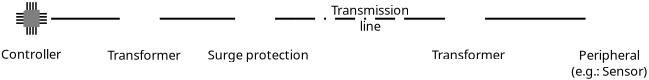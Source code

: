 <?xml version="1.0" encoding="UTF-8"?>
<dia:diagram xmlns:dia="http://www.lysator.liu.se/~alla/dia/">
  <dia:layer name="Background" visible="true" connectable="true" active="true">
    <dia:object type="Standard - Text" version="1" id="O0">
      <dia:attribute name="obj_pos">
        <dia:point val="7.493,13"/>
      </dia:attribute>
      <dia:attribute name="obj_bb">
        <dia:rectangle val="5.918,12.405;9.068,13.15"/>
      </dia:attribute>
      <dia:attribute name="text">
        <dia:composite type="text">
          <dia:attribute name="string">
            <dia:string>#Controller#</dia:string>
          </dia:attribute>
          <dia:attribute name="font">
            <dia:font family="sans" style="0" name="Helvetica"/>
          </dia:attribute>
          <dia:attribute name="height">
            <dia:real val="0.8"/>
          </dia:attribute>
          <dia:attribute name="pos">
            <dia:point val="7.493,13"/>
          </dia:attribute>
          <dia:attribute name="color">
            <dia:color val="#000000ff"/>
          </dia:attribute>
          <dia:attribute name="alignment">
            <dia:enum val="1"/>
          </dia:attribute>
        </dia:composite>
      </dia:attribute>
      <dia:attribute name="valign">
        <dia:enum val="3"/>
      </dia:attribute>
    </dia:object>
    <dia:object type="Standard - Text" version="1" id="O1">
      <dia:attribute name="obj_pos">
        <dia:point val="13.135,13.05"/>
      </dia:attribute>
      <dia:attribute name="obj_bb">
        <dia:rectangle val="11.215,12.455;15.055,13.2"/>
      </dia:attribute>
      <dia:attribute name="text">
        <dia:composite type="text">
          <dia:attribute name="string">
            <dia:string>#Transformer#</dia:string>
          </dia:attribute>
          <dia:attribute name="font">
            <dia:font family="sans" style="0" name="Helvetica"/>
          </dia:attribute>
          <dia:attribute name="height">
            <dia:real val="0.8"/>
          </dia:attribute>
          <dia:attribute name="pos">
            <dia:point val="13.135,13.05"/>
          </dia:attribute>
          <dia:attribute name="color">
            <dia:color val="#000000ff"/>
          </dia:attribute>
          <dia:attribute name="alignment">
            <dia:enum val="1"/>
          </dia:attribute>
        </dia:composite>
      </dia:attribute>
      <dia:attribute name="valign">
        <dia:enum val="3"/>
      </dia:attribute>
    </dia:object>
    <dia:group>
      <dia:attribute name="meta">
        <dia:composite type="dict"/>
      </dia:attribute>
      <dia:attribute name="matrix"/>
      <dia:object type="blocks - empty" version="1" id="O2">
        <dia:attribute name="obj_pos">
          <dia:point val="6.493,10"/>
        </dia:attribute>
        <dia:attribute name="obj_bb">
          <dia:rectangle val="6.393,9.9;8.593,12.1"/>
        </dia:attribute>
        <dia:attribute name="meta">
          <dia:composite type="dict"/>
        </dia:attribute>
        <dia:attribute name="elem_corner">
          <dia:point val="6.493,10"/>
        </dia:attribute>
        <dia:attribute name="elem_width">
          <dia:real val="2.0"/>
        </dia:attribute>
        <dia:attribute name="elem_height">
          <dia:real val="2.0"/>
        </dia:attribute>
        <dia:attribute name="line_width">
          <dia:real val="0.1"/>
        </dia:attribute>
        <dia:attribute name="line_colour">
          <dia:color val="#000000ff"/>
        </dia:attribute>
        <dia:attribute name="fill_colour">
          <dia:color val="#ffffffff"/>
        </dia:attribute>
        <dia:attribute name="show_background">
          <dia:boolean val="true"/>
        </dia:attribute>
        <dia:attribute name="line_style">
          <dia:enum val="0"/>
          <dia:real val="1"/>
        </dia:attribute>
        <dia:attribute name="flip_horizontal">
          <dia:boolean val="false"/>
        </dia:attribute>
        <dia:attribute name="flip_vertical">
          <dia:boolean val="false"/>
        </dia:attribute>
        <dia:attribute name="subscale">
          <dia:real val="1"/>
        </dia:attribute>
      </dia:object>
      <dia:group>
        <dia:attribute name="meta">
          <dia:composite type="dict"/>
        </dia:attribute>
        <dia:attribute name="matrix">
          <dia:matrix xx="0.738" xy="0" yx="0" yy="0.786" x0="-1.269" y0="5.014"/>
        </dia:attribute>
        <dia:object type="Standard - Line" version="0" id="O3">
          <dia:attribute name="obj_pos">
            <dia:point val="11.6,6.6"/>
          </dia:attribute>
          <dia:attribute name="obj_bb">
            <dia:rectangle val="11.55,6.55;11.65,7.15"/>
          </dia:attribute>
          <dia:attribute name="conn_endpoints">
            <dia:point val="11.6,6.6"/>
            <dia:point val="11.6,7.1"/>
          </dia:attribute>
          <dia:attribute name="numcp">
            <dia:int val="1"/>
          </dia:attribute>
          <dia:attribute name="line_caps">
            <dia:enum val="1"/>
          </dia:attribute>
        </dia:object>
        <dia:object type="Standard - Line" version="0" id="O4">
          <dia:attribute name="obj_pos">
            <dia:point val="11.8,6.6"/>
          </dia:attribute>
          <dia:attribute name="obj_bb">
            <dia:rectangle val="11.75,6.55;11.85,7.15"/>
          </dia:attribute>
          <dia:attribute name="conn_endpoints">
            <dia:point val="11.8,6.6"/>
            <dia:point val="11.8,7.1"/>
          </dia:attribute>
          <dia:attribute name="numcp">
            <dia:int val="1"/>
          </dia:attribute>
          <dia:attribute name="line_caps">
            <dia:enum val="1"/>
          </dia:attribute>
        </dia:object>
        <dia:object type="Standard - Line" version="0" id="O5">
          <dia:attribute name="obj_pos">
            <dia:point val="12,6.6"/>
          </dia:attribute>
          <dia:attribute name="obj_bb">
            <dia:rectangle val="11.95,6.55;12.05,7.15"/>
          </dia:attribute>
          <dia:attribute name="conn_endpoints">
            <dia:point val="12,6.6"/>
            <dia:point val="12,7.1"/>
          </dia:attribute>
          <dia:attribute name="numcp">
            <dia:int val="1"/>
          </dia:attribute>
          <dia:attribute name="line_caps">
            <dia:enum val="1"/>
          </dia:attribute>
        </dia:object>
        <dia:object type="Standard - Line" version="0" id="O6">
          <dia:attribute name="obj_pos">
            <dia:point val="12.2,6.6"/>
          </dia:attribute>
          <dia:attribute name="obj_bb">
            <dia:rectangle val="12.15,6.55;12.25,7.15"/>
          </dia:attribute>
          <dia:attribute name="conn_endpoints">
            <dia:point val="12.2,6.6"/>
            <dia:point val="12.2,7.1"/>
          </dia:attribute>
          <dia:attribute name="numcp">
            <dia:int val="1"/>
          </dia:attribute>
          <dia:attribute name="line_caps">
            <dia:enum val="1"/>
          </dia:attribute>
        </dia:object>
        <dia:object type="Standard - Line" version="0" id="O7">
          <dia:attribute name="obj_pos">
            <dia:point val="12.4,7.3"/>
          </dia:attribute>
          <dia:attribute name="obj_bb">
            <dia:rectangle val="12.35,7.25;12.95,7.35"/>
          </dia:attribute>
          <dia:attribute name="conn_endpoints">
            <dia:point val="12.4,7.3"/>
            <dia:point val="12.9,7.3"/>
          </dia:attribute>
          <dia:attribute name="numcp">
            <dia:int val="1"/>
          </dia:attribute>
          <dia:attribute name="line_caps">
            <dia:enum val="1"/>
          </dia:attribute>
        </dia:object>
        <dia:object type="Standard - Line" version="0" id="O8">
          <dia:attribute name="obj_pos">
            <dia:point val="12.4,7.5"/>
          </dia:attribute>
          <dia:attribute name="obj_bb">
            <dia:rectangle val="12.35,7.45;12.95,7.55"/>
          </dia:attribute>
          <dia:attribute name="conn_endpoints">
            <dia:point val="12.4,7.5"/>
            <dia:point val="12.9,7.5"/>
          </dia:attribute>
          <dia:attribute name="numcp">
            <dia:int val="1"/>
          </dia:attribute>
          <dia:attribute name="line_caps">
            <dia:enum val="1"/>
          </dia:attribute>
        </dia:object>
        <dia:object type="Standard - Line" version="0" id="O9">
          <dia:attribute name="obj_pos">
            <dia:point val="12.4,7.7"/>
          </dia:attribute>
          <dia:attribute name="obj_bb">
            <dia:rectangle val="12.35,7.65;12.95,7.75"/>
          </dia:attribute>
          <dia:attribute name="conn_endpoints">
            <dia:point val="12.4,7.7"/>
            <dia:point val="12.9,7.7"/>
          </dia:attribute>
          <dia:attribute name="numcp">
            <dia:int val="1"/>
          </dia:attribute>
          <dia:attribute name="line_caps">
            <dia:enum val="1"/>
          </dia:attribute>
        </dia:object>
        <dia:object type="Standard - Line" version="0" id="O10">
          <dia:attribute name="obj_pos">
            <dia:point val="12.4,7.9"/>
          </dia:attribute>
          <dia:attribute name="obj_bb">
            <dia:rectangle val="12.35,7.85;12.95,7.95"/>
          </dia:attribute>
          <dia:attribute name="conn_endpoints">
            <dia:point val="12.4,7.9"/>
            <dia:point val="12.9,7.9"/>
          </dia:attribute>
          <dia:attribute name="numcp">
            <dia:int val="1"/>
          </dia:attribute>
          <dia:attribute name="line_caps">
            <dia:enum val="1"/>
          </dia:attribute>
        </dia:object>
        <dia:object type="Standard - Line" version="0" id="O11">
          <dia:attribute name="obj_pos">
            <dia:point val="10.9,7.3"/>
          </dia:attribute>
          <dia:attribute name="obj_bb">
            <dia:rectangle val="10.85,7.25;11.45,7.35"/>
          </dia:attribute>
          <dia:attribute name="conn_endpoints">
            <dia:point val="10.9,7.3"/>
            <dia:point val="11.4,7.3"/>
          </dia:attribute>
          <dia:attribute name="numcp">
            <dia:int val="1"/>
          </dia:attribute>
          <dia:attribute name="line_caps">
            <dia:enum val="1"/>
          </dia:attribute>
        </dia:object>
        <dia:object type="Standard - Line" version="0" id="O12">
          <dia:attribute name="obj_pos">
            <dia:point val="10.9,7.5"/>
          </dia:attribute>
          <dia:attribute name="obj_bb">
            <dia:rectangle val="10.85,7.45;11.45,7.55"/>
          </dia:attribute>
          <dia:attribute name="conn_endpoints">
            <dia:point val="10.9,7.5"/>
            <dia:point val="11.4,7.5"/>
          </dia:attribute>
          <dia:attribute name="numcp">
            <dia:int val="1"/>
          </dia:attribute>
          <dia:attribute name="line_caps">
            <dia:enum val="1"/>
          </dia:attribute>
        </dia:object>
        <dia:object type="Standard - Line" version="0" id="O13">
          <dia:attribute name="obj_pos">
            <dia:point val="10.9,7.7"/>
          </dia:attribute>
          <dia:attribute name="obj_bb">
            <dia:rectangle val="10.85,7.65;11.45,7.75"/>
          </dia:attribute>
          <dia:attribute name="conn_endpoints">
            <dia:point val="10.9,7.7"/>
            <dia:point val="11.4,7.7"/>
          </dia:attribute>
          <dia:attribute name="numcp">
            <dia:int val="1"/>
          </dia:attribute>
          <dia:attribute name="line_caps">
            <dia:enum val="1"/>
          </dia:attribute>
        </dia:object>
        <dia:object type="Standard - Line" version="0" id="O14">
          <dia:attribute name="obj_pos">
            <dia:point val="10.9,7.9"/>
          </dia:attribute>
          <dia:attribute name="obj_bb">
            <dia:rectangle val="10.85,7.85;11.45,7.95"/>
          </dia:attribute>
          <dia:attribute name="conn_endpoints">
            <dia:point val="10.9,7.9"/>
            <dia:point val="11.4,7.9"/>
          </dia:attribute>
          <dia:attribute name="numcp">
            <dia:int val="1"/>
          </dia:attribute>
          <dia:attribute name="line_caps">
            <dia:enum val="1"/>
          </dia:attribute>
        </dia:object>
        <dia:object type="Standard - Line" version="0" id="O15">
          <dia:attribute name="obj_pos">
            <dia:point val="11.6,8.1"/>
          </dia:attribute>
          <dia:attribute name="obj_bb">
            <dia:rectangle val="11.55,8.05;11.65,8.65"/>
          </dia:attribute>
          <dia:attribute name="conn_endpoints">
            <dia:point val="11.6,8.1"/>
            <dia:point val="11.6,8.6"/>
          </dia:attribute>
          <dia:attribute name="numcp">
            <dia:int val="1"/>
          </dia:attribute>
          <dia:attribute name="line_caps">
            <dia:enum val="1"/>
          </dia:attribute>
        </dia:object>
        <dia:object type="Standard - Line" version="0" id="O16">
          <dia:attribute name="obj_pos">
            <dia:point val="11.8,8.1"/>
          </dia:attribute>
          <dia:attribute name="obj_bb">
            <dia:rectangle val="11.75,8.05;11.85,8.65"/>
          </dia:attribute>
          <dia:attribute name="conn_endpoints">
            <dia:point val="11.8,8.1"/>
            <dia:point val="11.8,8.6"/>
          </dia:attribute>
          <dia:attribute name="numcp">
            <dia:int val="1"/>
          </dia:attribute>
          <dia:attribute name="line_caps">
            <dia:enum val="1"/>
          </dia:attribute>
        </dia:object>
        <dia:object type="Standard - Line" version="0" id="O17">
          <dia:attribute name="obj_pos">
            <dia:point val="12,8.1"/>
          </dia:attribute>
          <dia:attribute name="obj_bb">
            <dia:rectangle val="11.95,8.05;12.05,8.65"/>
          </dia:attribute>
          <dia:attribute name="conn_endpoints">
            <dia:point val="12,8.1"/>
            <dia:point val="12,8.6"/>
          </dia:attribute>
          <dia:attribute name="numcp">
            <dia:int val="1"/>
          </dia:attribute>
          <dia:attribute name="line_caps">
            <dia:enum val="1"/>
          </dia:attribute>
        </dia:object>
        <dia:object type="Standard - Line" version="0" id="O18">
          <dia:attribute name="obj_pos">
            <dia:point val="12.2,8.1"/>
          </dia:attribute>
          <dia:attribute name="obj_bb">
            <dia:rectangle val="12.15,8.05;12.25,8.65"/>
          </dia:attribute>
          <dia:attribute name="conn_endpoints">
            <dia:point val="12.2,8.1"/>
            <dia:point val="12.2,8.6"/>
          </dia:attribute>
          <dia:attribute name="numcp">
            <dia:int val="1"/>
          </dia:attribute>
          <dia:attribute name="line_caps">
            <dia:enum val="1"/>
          </dia:attribute>
        </dia:object>
        <dia:object type="Standard - Polygon" version="0" id="O19">
          <dia:attribute name="obj_pos">
            <dia:point val="11.5,7.1"/>
          </dia:attribute>
          <dia:attribute name="obj_bb">
            <dia:rectangle val="11.35,7.05;12.45,8.15"/>
          </dia:attribute>
          <dia:attribute name="poly_points">
            <dia:point val="11.5,7.1"/>
            <dia:point val="12.4,7.1"/>
            <dia:point val="12.4,8.1"/>
            <dia:point val="11.4,8.1"/>
            <dia:point val="11.4,7.2"/>
          </dia:attribute>
          <dia:attribute name="line_color">
            <dia:color val="#7f7f7fff"/>
          </dia:attribute>
          <dia:attribute name="inner_color">
            <dia:color val="#7f7f7fff"/>
          </dia:attribute>
          <dia:attribute name="show_background">
            <dia:boolean val="true"/>
          </dia:attribute>
        </dia:object>
      </dia:group>
    </dia:group>
    <dia:object type="Standard - Text" version="1" id="O20">
      <dia:attribute name="obj_pos">
        <dia:point val="18.848,13.037"/>
      </dia:attribute>
      <dia:attribute name="obj_bb">
        <dia:rectangle val="16.178,12.442;21.518,13.187"/>
      </dia:attribute>
      <dia:attribute name="text">
        <dia:composite type="text">
          <dia:attribute name="string">
            <dia:string>#Surge protection#</dia:string>
          </dia:attribute>
          <dia:attribute name="font">
            <dia:font family="sans" style="0" name="Helvetica"/>
          </dia:attribute>
          <dia:attribute name="height">
            <dia:real val="0.8"/>
          </dia:attribute>
          <dia:attribute name="pos">
            <dia:point val="18.848,13.037"/>
          </dia:attribute>
          <dia:attribute name="color">
            <dia:color val="#000000ff"/>
          </dia:attribute>
          <dia:attribute name="alignment">
            <dia:enum val="1"/>
          </dia:attribute>
        </dia:composite>
      </dia:attribute>
      <dia:attribute name="valign">
        <dia:enum val="3"/>
      </dia:attribute>
    </dia:object>
    <dia:object type="Standard - Text" version="1" id="O21">
      <dia:attribute name="obj_pos">
        <dia:point val="29.347,13.037"/>
      </dia:attribute>
      <dia:attribute name="obj_bb">
        <dia:rectangle val="27.427,12.442;31.267,13.187"/>
      </dia:attribute>
      <dia:attribute name="text">
        <dia:composite type="text">
          <dia:attribute name="string">
            <dia:string>#Transformer#</dia:string>
          </dia:attribute>
          <dia:attribute name="font">
            <dia:font family="sans" style="0" name="Helvetica"/>
          </dia:attribute>
          <dia:attribute name="height">
            <dia:real val="0.8"/>
          </dia:attribute>
          <dia:attribute name="pos">
            <dia:point val="29.347,13.037"/>
          </dia:attribute>
          <dia:attribute name="color">
            <dia:color val="#000000ff"/>
          </dia:attribute>
          <dia:attribute name="alignment">
            <dia:enum val="1"/>
          </dia:attribute>
        </dia:composite>
      </dia:attribute>
      <dia:attribute name="valign">
        <dia:enum val="3"/>
      </dia:attribute>
    </dia:object>
    <dia:object type="Standard - Text" version="1" id="O22">
      <dia:attribute name="obj_pos">
        <dia:point val="36.4,13.05"/>
      </dia:attribute>
      <dia:attribute name="obj_bb">
        <dia:rectangle val="34.24,12.436;38.579,14.037"/>
      </dia:attribute>
      <dia:attribute name="text">
        <dia:composite type="text">
          <dia:attribute name="string">
            <dia:string>#Peripheral
(e.g.: Sensor)#</dia:string>
          </dia:attribute>
          <dia:attribute name="font">
            <dia:font family="sans" style="0" name="Helvetica"/>
          </dia:attribute>
          <dia:attribute name="height">
            <dia:real val="0.8"/>
          </dia:attribute>
          <dia:attribute name="pos">
            <dia:point val="36.4,13.05"/>
          </dia:attribute>
          <dia:attribute name="color">
            <dia:color val="#000000ff"/>
          </dia:attribute>
          <dia:attribute name="alignment">
            <dia:enum val="1"/>
          </dia:attribute>
        </dia:composite>
      </dia:attribute>
      <dia:attribute name="valign">
        <dia:enum val="3"/>
      </dia:attribute>
    </dia:object>
    <dia:object type="Standard - Text" version="1" id="O23">
      <dia:attribute name="obj_pos">
        <dia:point val="24.45,10.8"/>
      </dia:attribute>
      <dia:attribute name="obj_bb">
        <dia:rectangle val="22.386,10.205;26.514,11.75"/>
      </dia:attribute>
      <dia:attribute name="text">
        <dia:composite type="text">
          <dia:attribute name="string">
            <dia:string>#Transmission
line#</dia:string>
          </dia:attribute>
          <dia:attribute name="font">
            <dia:font family="sans" style="0" name="Helvetica"/>
          </dia:attribute>
          <dia:attribute name="height">
            <dia:real val="0.8"/>
          </dia:attribute>
          <dia:attribute name="pos">
            <dia:point val="24.45,10.8"/>
          </dia:attribute>
          <dia:attribute name="color">
            <dia:color val="#000000ff"/>
          </dia:attribute>
          <dia:attribute name="alignment">
            <dia:enum val="1"/>
          </dia:attribute>
        </dia:composite>
      </dia:attribute>
      <dia:attribute name="valign">
        <dia:enum val="3"/>
      </dia:attribute>
    </dia:object>
    <dia:object type="blocks - transformer_1-1" version="1" id="O24">
      <dia:attribute name="obj_pos">
        <dia:point val="11.925,10.0"/>
      </dia:attribute>
      <dia:attribute name="obj_bb">
        <dia:rectangle val="11.825,9.9;14.025,12.1"/>
      </dia:attribute>
      <dia:attribute name="meta">
        <dia:composite type="dict"/>
      </dia:attribute>
      <dia:attribute name="elem_corner">
        <dia:point val="11.925,10.0"/>
      </dia:attribute>
      <dia:attribute name="elem_width">
        <dia:real val="2"/>
      </dia:attribute>
      <dia:attribute name="elem_height">
        <dia:real val="2"/>
      </dia:attribute>
      <dia:attribute name="line_width">
        <dia:real val="0.1"/>
      </dia:attribute>
      <dia:attribute name="line_colour">
        <dia:color val="#000000ff"/>
      </dia:attribute>
      <dia:attribute name="fill_colour">
        <dia:color val="#ffffffff"/>
      </dia:attribute>
      <dia:attribute name="show_background">
        <dia:boolean val="true"/>
      </dia:attribute>
      <dia:attribute name="line_style">
        <dia:enum val="0"/>
        <dia:real val="1"/>
      </dia:attribute>
      <dia:attribute name="flip_horizontal">
        <dia:boolean val="false"/>
      </dia:attribute>
      <dia:attribute name="flip_vertical">
        <dia:boolean val="false"/>
      </dia:attribute>
      <dia:attribute name="subscale">
        <dia:real val="1"/>
      </dia:attribute>
    </dia:object>
    <dia:object type="blocks - surge-protector" version="1" id="O25">
      <dia:attribute name="obj_pos">
        <dia:point val="17.69,10.0"/>
      </dia:attribute>
      <dia:attribute name="obj_bb">
        <dia:rectangle val="17.59,9.9;19.79,12.1"/>
      </dia:attribute>
      <dia:attribute name="meta">
        <dia:composite type="dict"/>
      </dia:attribute>
      <dia:attribute name="elem_corner">
        <dia:point val="17.69,10.0"/>
      </dia:attribute>
      <dia:attribute name="elem_width">
        <dia:real val="2"/>
      </dia:attribute>
      <dia:attribute name="elem_height">
        <dia:real val="2"/>
      </dia:attribute>
      <dia:attribute name="line_width">
        <dia:real val="0.1"/>
      </dia:attribute>
      <dia:attribute name="line_colour">
        <dia:color val="#000000ff"/>
      </dia:attribute>
      <dia:attribute name="fill_colour">
        <dia:color val="#ffffffff"/>
      </dia:attribute>
      <dia:attribute name="show_background">
        <dia:boolean val="true"/>
      </dia:attribute>
      <dia:attribute name="line_style">
        <dia:enum val="0"/>
        <dia:real val="1"/>
      </dia:attribute>
      <dia:attribute name="flip_horizontal">
        <dia:boolean val="false"/>
      </dia:attribute>
      <dia:attribute name="flip_vertical">
        <dia:boolean val="false"/>
      </dia:attribute>
      <dia:attribute name="subscale">
        <dia:real val="1"/>
      </dia:attribute>
    </dia:object>
    <dia:object type="Standard - Line" version="0" id="O26">
      <dia:attribute name="obj_pos">
        <dia:point val="13.925,11.0"/>
      </dia:attribute>
      <dia:attribute name="obj_bb">
        <dia:rectangle val="13.875,10.95;17.74,11.05"/>
      </dia:attribute>
      <dia:attribute name="conn_endpoints">
        <dia:point val="13.925,11.0"/>
        <dia:point val="17.69,11.0"/>
      </dia:attribute>
      <dia:attribute name="numcp">
        <dia:int val="1"/>
      </dia:attribute>
      <dia:connections>
        <dia:connection handle="0" to="O24" connection="3"/>
        <dia:connection handle="1" to="O25" connection="7"/>
      </dia:connections>
    </dia:object>
    <dia:object type="Standard - Line" version="0" id="O27">
      <dia:attribute name="obj_pos">
        <dia:point val="20.69,11.0"/>
      </dia:attribute>
      <dia:attribute name="obj_bb">
        <dia:rectangle val="20.64,10.95;26.24,11.05"/>
      </dia:attribute>
      <dia:attribute name="conn_endpoints">
        <dia:point val="20.69,11.0"/>
        <dia:point val="26.19,11.0"/>
      </dia:attribute>
      <dia:attribute name="numcp">
        <dia:int val="1"/>
      </dia:attribute>
      <dia:attribute name="line_style">
        <dia:enum val="2"/>
      </dia:attribute>
    </dia:object>
    <dia:object type="blocks - transformer_1-1" version="1" id="O28">
      <dia:attribute name="obj_pos">
        <dia:point val="28.19,10.0"/>
      </dia:attribute>
      <dia:attribute name="obj_bb">
        <dia:rectangle val="28.09,9.9;30.29,12.1"/>
      </dia:attribute>
      <dia:attribute name="meta">
        <dia:composite type="dict"/>
      </dia:attribute>
      <dia:attribute name="elem_corner">
        <dia:point val="28.19,10.0"/>
      </dia:attribute>
      <dia:attribute name="elem_width">
        <dia:real val="2"/>
      </dia:attribute>
      <dia:attribute name="elem_height">
        <dia:real val="2"/>
      </dia:attribute>
      <dia:attribute name="line_width">
        <dia:real val="0.1"/>
      </dia:attribute>
      <dia:attribute name="line_colour">
        <dia:color val="#000000ff"/>
      </dia:attribute>
      <dia:attribute name="fill_colour">
        <dia:color val="#ffffffff"/>
      </dia:attribute>
      <dia:attribute name="show_background">
        <dia:boolean val="true"/>
      </dia:attribute>
      <dia:attribute name="line_style">
        <dia:enum val="0"/>
        <dia:real val="1"/>
      </dia:attribute>
      <dia:attribute name="flip_horizontal">
        <dia:boolean val="false"/>
      </dia:attribute>
      <dia:attribute name="flip_vertical">
        <dia:boolean val="false"/>
      </dia:attribute>
      <dia:attribute name="subscale">
        <dia:real val="1"/>
      </dia:attribute>
    </dia:object>
    <dia:object type="Standard - Line" version="0" id="O29">
      <dia:attribute name="obj_pos">
        <dia:point val="19.69,11.0"/>
      </dia:attribute>
      <dia:attribute name="obj_bb">
        <dia:rectangle val="19.64,10.95;20.74,11.05"/>
      </dia:attribute>
      <dia:attribute name="conn_endpoints">
        <dia:point val="19.69,11.0"/>
        <dia:point val="20.69,11.0"/>
      </dia:attribute>
      <dia:attribute name="numcp">
        <dia:int val="1"/>
      </dia:attribute>
      <dia:connections>
        <dia:connection handle="0" to="O25" connection="3"/>
      </dia:connections>
    </dia:object>
    <dia:object type="Standard - Line" version="0" id="O30">
      <dia:attribute name="obj_pos">
        <dia:point val="26.19,11.0"/>
      </dia:attribute>
      <dia:attribute name="obj_bb">
        <dia:rectangle val="26.14,10.95;28.24,11.05"/>
      </dia:attribute>
      <dia:attribute name="conn_endpoints">
        <dia:point val="26.19,11.0"/>
        <dia:point val="28.19,11.0"/>
      </dia:attribute>
      <dia:attribute name="numcp">
        <dia:int val="1"/>
      </dia:attribute>
      <dia:connections>
        <dia:connection handle="1" to="O28" connection="7"/>
      </dia:connections>
    </dia:object>
    <dia:object type="Standard - Line" version="0" id="O31">
      <dia:attribute name="obj_pos">
        <dia:point val="30.19,11.0"/>
      </dia:attribute>
      <dia:attribute name="obj_bb">
        <dia:rectangle val="30.14,10.95;35.266,11.05"/>
      </dia:attribute>
      <dia:attribute name="conn_endpoints">
        <dia:point val="30.19,11.0"/>
        <dia:point val="35.216,11.0"/>
      </dia:attribute>
      <dia:attribute name="numcp">
        <dia:int val="1"/>
      </dia:attribute>
      <dia:connections>
        <dia:connection handle="0" to="O28" connection="3"/>
      </dia:connections>
    </dia:object>
    <dia:group>
      <dia:attribute name="meta">
        <dia:composite type="dict"/>
      </dia:attribute>
      <dia:attribute name="matrix"/>
      <dia:object type="blocks - empty" version="1" id="O32">
        <dia:attribute name="obj_pos">
          <dia:point val="35.216,10.0"/>
        </dia:attribute>
        <dia:attribute name="obj_bb">
          <dia:rectangle val="35.116,9.9;37.316,12.1"/>
        </dia:attribute>
        <dia:attribute name="meta">
          <dia:composite type="dict"/>
        </dia:attribute>
        <dia:attribute name="elem_corner">
          <dia:point val="35.216,10.0"/>
        </dia:attribute>
        <dia:attribute name="elem_width">
          <dia:real val="2"/>
        </dia:attribute>
        <dia:attribute name="elem_height">
          <dia:real val="2"/>
        </dia:attribute>
        <dia:attribute name="line_width">
          <dia:real val="0.1"/>
        </dia:attribute>
        <dia:attribute name="line_colour">
          <dia:color val="#000000ff"/>
        </dia:attribute>
        <dia:attribute name="fill_colour">
          <dia:color val="#ffffffff"/>
        </dia:attribute>
        <dia:attribute name="show_background">
          <dia:boolean val="true"/>
        </dia:attribute>
        <dia:attribute name="line_style">
          <dia:enum val="0"/>
          <dia:real val="1"/>
        </dia:attribute>
        <dia:attribute name="flip_horizontal">
          <dia:boolean val="false"/>
        </dia:attribute>
        <dia:attribute name="flip_vertical">
          <dia:boolean val="false"/>
        </dia:attribute>
        <dia:attribute name="subscale">
          <dia:real val="1"/>
        </dia:attribute>
      </dia:object>
      <dia:object type="blocks - humidity-sensor" version="1" id="O33">
        <dia:attribute name="obj_pos">
          <dia:point val="35.716,10.4"/>
        </dia:attribute>
        <dia:attribute name="obj_bb">
          <dia:rectangle val="35.616,10.3;36.966,11.65"/>
        </dia:attribute>
        <dia:attribute name="meta">
          <dia:composite type="dict"/>
        </dia:attribute>
        <dia:attribute name="elem_corner">
          <dia:point val="35.716,10.4"/>
        </dia:attribute>
        <dia:attribute name="elem_width">
          <dia:real val="1.15"/>
        </dia:attribute>
        <dia:attribute name="elem_height">
          <dia:real val="1.15"/>
        </dia:attribute>
        <dia:attribute name="line_width">
          <dia:real val="0.1"/>
        </dia:attribute>
        <dia:attribute name="line_colour">
          <dia:color val="#000000ff"/>
        </dia:attribute>
        <dia:attribute name="fill_colour">
          <dia:color val="#ffffffff"/>
        </dia:attribute>
        <dia:attribute name="show_background">
          <dia:boolean val="true"/>
        </dia:attribute>
        <dia:attribute name="line_style">
          <dia:enum val="0"/>
          <dia:real val="1"/>
        </dia:attribute>
        <dia:attribute name="flip_horizontal">
          <dia:boolean val="false"/>
        </dia:attribute>
        <dia:attribute name="flip_vertical">
          <dia:boolean val="false"/>
        </dia:attribute>
        <dia:attribute name="subscale">
          <dia:real val="1"/>
        </dia:attribute>
      </dia:object>
    </dia:group>
    <dia:object type="Standard - ZigZagLine" version="1" id="O34">
      <dia:attribute name="obj_pos">
        <dia:point val="8.493,11"/>
      </dia:attribute>
      <dia:attribute name="obj_bb">
        <dia:rectangle val="8.443,10.95;11.975,11.05"/>
      </dia:attribute>
      <dia:attribute name="orth_points">
        <dia:point val="8.493,11"/>
        <dia:point val="10,11"/>
        <dia:point val="10,11.0"/>
        <dia:point val="11.925,11.0"/>
      </dia:attribute>
      <dia:attribute name="orth_orient">
        <dia:enum val="0"/>
        <dia:enum val="1"/>
        <dia:enum val="0"/>
      </dia:attribute>
      <dia:attribute name="autorouting">
        <dia:boolean val="false"/>
      </dia:attribute>
      <dia:connections>
        <dia:connection handle="0" to="O2" connection="5"/>
        <dia:connection handle="1" to="O24" connection="7"/>
      </dia:connections>
    </dia:object>
  </dia:layer>
</dia:diagram>
